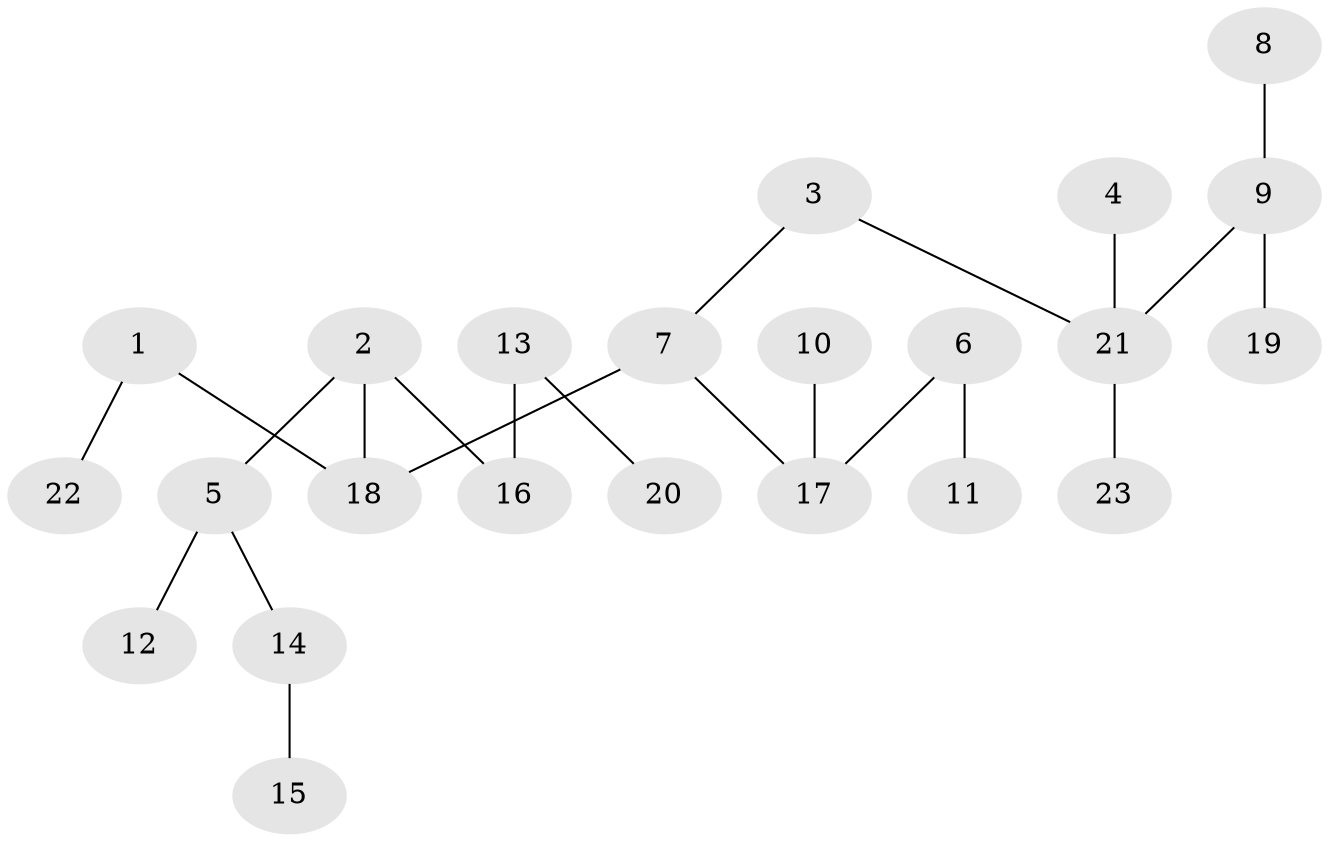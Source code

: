 // original degree distribution, {4: 0.10810810810810811, 5: 0.013513513513513514, 2: 0.20270270270270271, 6: 0.013513513513513514, 1: 0.5, 3: 0.16216216216216217}
// Generated by graph-tools (version 1.1) at 2025/37/03/04/25 23:37:17]
// undirected, 23 vertices, 22 edges
graph export_dot {
  node [color=gray90,style=filled];
  1;
  2;
  3;
  4;
  5;
  6;
  7;
  8;
  9;
  10;
  11;
  12;
  13;
  14;
  15;
  16;
  17;
  18;
  19;
  20;
  21;
  22;
  23;
  1 -- 18 [weight=1.0];
  1 -- 22 [weight=1.0];
  2 -- 5 [weight=1.0];
  2 -- 16 [weight=1.0];
  2 -- 18 [weight=1.0];
  3 -- 7 [weight=1.0];
  3 -- 21 [weight=1.0];
  4 -- 21 [weight=1.0];
  5 -- 12 [weight=1.0];
  5 -- 14 [weight=1.0];
  6 -- 11 [weight=1.0];
  6 -- 17 [weight=1.0];
  7 -- 17 [weight=1.0];
  7 -- 18 [weight=1.0];
  8 -- 9 [weight=1.0];
  9 -- 19 [weight=1.0];
  9 -- 21 [weight=1.0];
  10 -- 17 [weight=1.0];
  13 -- 16 [weight=1.0];
  13 -- 20 [weight=1.0];
  14 -- 15 [weight=1.0];
  21 -- 23 [weight=1.0];
}
